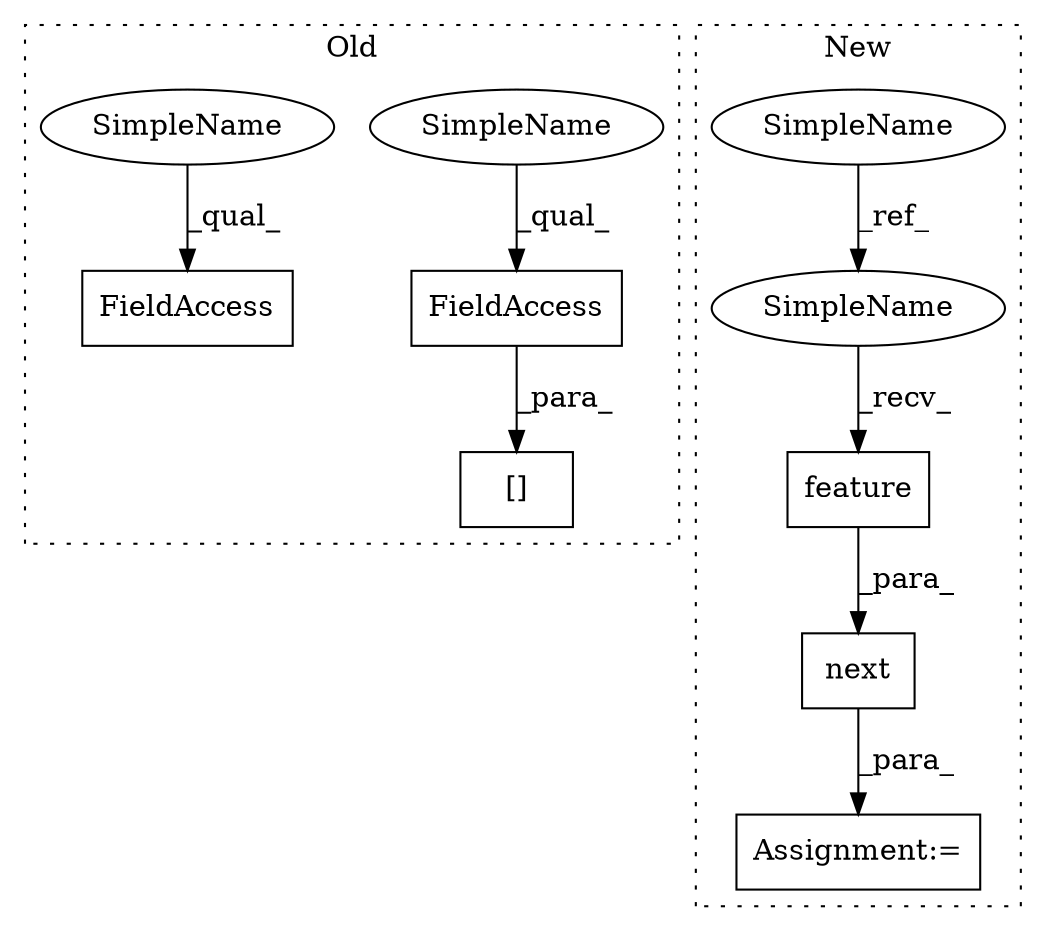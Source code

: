 digraph G {
subgraph cluster0 {
1 [label="[]" a="2" s="1700,1725" l="8,1" shape="box"];
4 [label="FieldAccess" a="22" s="1708" l="17" shape="box"];
7 [label="FieldAccess" a="22" s="1878" l="17" shape="box"];
9 [label="SimpleName" a="42" s="1708" l="4" shape="ellipse"];
10 [label="SimpleName" a="42" s="1878" l="4" shape="ellipse"];
label = "Old";
style="dotted";
}
subgraph cluster1 {
2 [label="feature" a="32" s="1672,1687" l="8,1" shape="box"];
3 [label="next" a="32" s="1662,1688" l="5,1" shape="box"];
5 [label="Assignment:=" a="7" s="1660" l="2" shape="box"];
6 [label="SimpleName" a="42" s="1549" l="4" shape="ellipse"];
8 [label="SimpleName" a="42" s="1667" l="4" shape="ellipse"];
label = "New";
style="dotted";
}
2 -> 3 [label="_para_"];
3 -> 5 [label="_para_"];
4 -> 1 [label="_para_"];
6 -> 8 [label="_ref_"];
8 -> 2 [label="_recv_"];
9 -> 4 [label="_qual_"];
10 -> 7 [label="_qual_"];
}